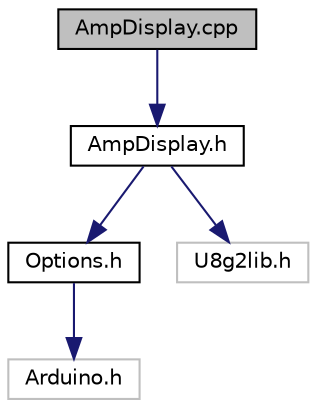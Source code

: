 digraph "AmpDisplay.cpp"
{
 // LATEX_PDF_SIZE
  edge [fontname="Helvetica",fontsize="10",labelfontname="Helvetica",labelfontsize="10"];
  node [fontname="Helvetica",fontsize="10",shape=record];
  Node1 [label="AmpDisplay.cpp",height=0.2,width=0.4,color="black", fillcolor="grey75", style="filled", fontcolor="black",tooltip=" "];
  Node1 -> Node2 [color="midnightblue",fontsize="10",style="solid"];
  Node2 [label="AmpDisplay.h",height=0.2,width=0.4,color="black", fillcolor="white", style="filled",URL="$_amp_display_8h.html",tooltip=" "];
  Node2 -> Node3 [color="midnightblue",fontsize="10",style="solid"];
  Node3 [label="Options.h",height=0.2,width=0.4,color="black", fillcolor="white", style="filled",URL="$_options_8h.html",tooltip=" "];
  Node3 -> Node4 [color="midnightblue",fontsize="10",style="solid"];
  Node4 [label="Arduino.h",height=0.2,width=0.4,color="grey75", fillcolor="white", style="filled",tooltip=" "];
  Node2 -> Node5 [color="midnightblue",fontsize="10",style="solid"];
  Node5 [label="U8g2lib.h",height=0.2,width=0.4,color="grey75", fillcolor="white", style="filled",tooltip=" "];
}
